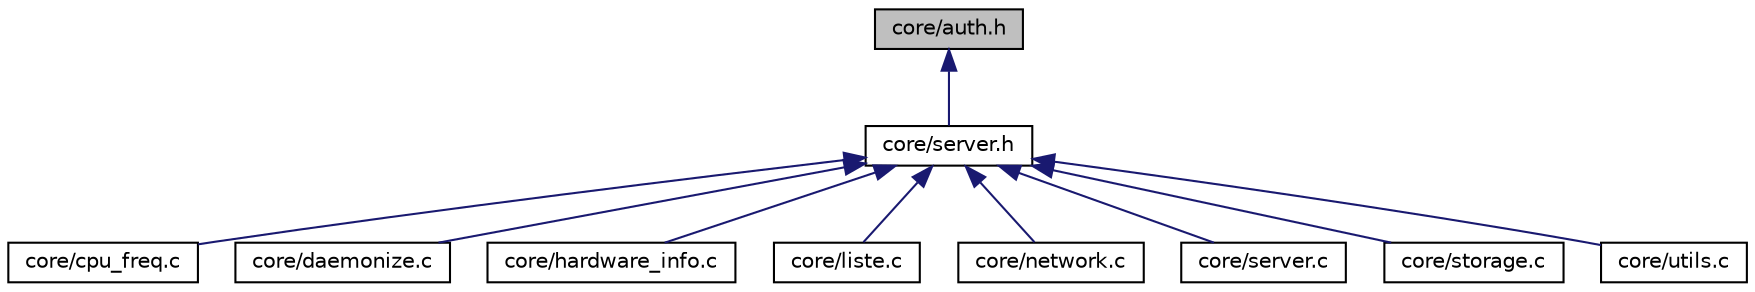 digraph "core/auth.h"
{
  edge [fontname="Helvetica",fontsize="10",labelfontname="Helvetica",labelfontsize="10"];
  node [fontname="Helvetica",fontsize="10",shape=record];
  Node1 [label="core/auth.h",height=0.2,width=0.4,color="black", fillcolor="grey75", style="filled", fontcolor="black"];
  Node1 -> Node2 [dir="back",color="midnightblue",fontsize="10",style="solid",fontname="Helvetica"];
  Node2 [label="core/server.h",height=0.2,width=0.4,color="black", fillcolor="white", style="filled",URL="$server_8h.html",tooltip="Function prototypes for the server.c. "];
  Node2 -> Node3 [dir="back",color="midnightblue",fontsize="10",style="solid",fontname="Helvetica"];
  Node3 [label="core/cpu_freq.c",height=0.2,width=0.4,color="black", fillcolor="white", style="filled",URL="$cpu__freq_8c.html",tooltip="Function prototypes. "];
  Node2 -> Node4 [dir="back",color="midnightblue",fontsize="10",style="solid",fontname="Helvetica"];
  Node4 [label="core/daemonize.c",height=0.2,width=0.4,color="black", fillcolor="white", style="filled",URL="$daemonize_8c.html",tooltip="Function to daemonize the service. "];
  Node2 -> Node5 [dir="back",color="midnightblue",fontsize="10",style="solid",fontname="Helvetica"];
  Node5 [label="core/hardware_info.c",height=0.2,width=0.4,color="black", fillcolor="white", style="filled",URL="$hardware__info_8c.html",tooltip="various functions to create json strings. "];
  Node2 -> Node6 [dir="back",color="midnightblue",fontsize="10",style="solid",fontname="Helvetica"];
  Node6 [label="core/liste.c",height=0.2,width=0.4,color="black", fillcolor="white", style="filled",URL="$liste_8c.html",tooltip="Function prototypes for client list. "];
  Node2 -> Node7 [dir="back",color="midnightblue",fontsize="10",style="solid",fontname="Helvetica"];
  Node7 [label="core/network.c",height=0.2,width=0.4,color="black", fillcolor="white", style="filled",URL="$network_8c.html",tooltip="Function prototypes. "];
  Node2 -> Node8 [dir="back",color="midnightblue",fontsize="10",style="solid",fontname="Helvetica"];
  Node8 [label="core/server.c",height=0.2,width=0.4,color="black", fillcolor="white", style="filled",URL="$server_8c.html",tooltip="main program. "];
  Node2 -> Node9 [dir="back",color="midnightblue",fontsize="10",style="solid",fontname="Helvetica"];
  Node9 [label="core/storage.c",height=0.2,width=0.4,color="black", fillcolor="white", style="filled",URL="$storage_8c.html",tooltip="various functions. "];
  Node2 -> Node10 [dir="back",color="midnightblue",fontsize="10",style="solid",fontname="Helvetica"];
  Node10 [label="core/utils.c",height=0.2,width=0.4,color="black", fillcolor="white", style="filled",URL="$utils_8c.html",tooltip="help functions. "];
}
